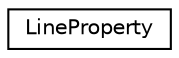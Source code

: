 digraph "Graphical Class Hierarchy"
{
 // LATEX_PDF_SIZE
  edge [fontname="Helvetica",fontsize="10",labelfontname="Helvetica",labelfontsize="10"];
  node [fontname="Helvetica",fontsize="10",shape=record];
  rankdir="LR";
  Node0 [label="LineProperty",height=0.2,width=0.4,color="black", fillcolor="white", style="filled",URL="$classLineProperty.html",tooltip=" "];
}

